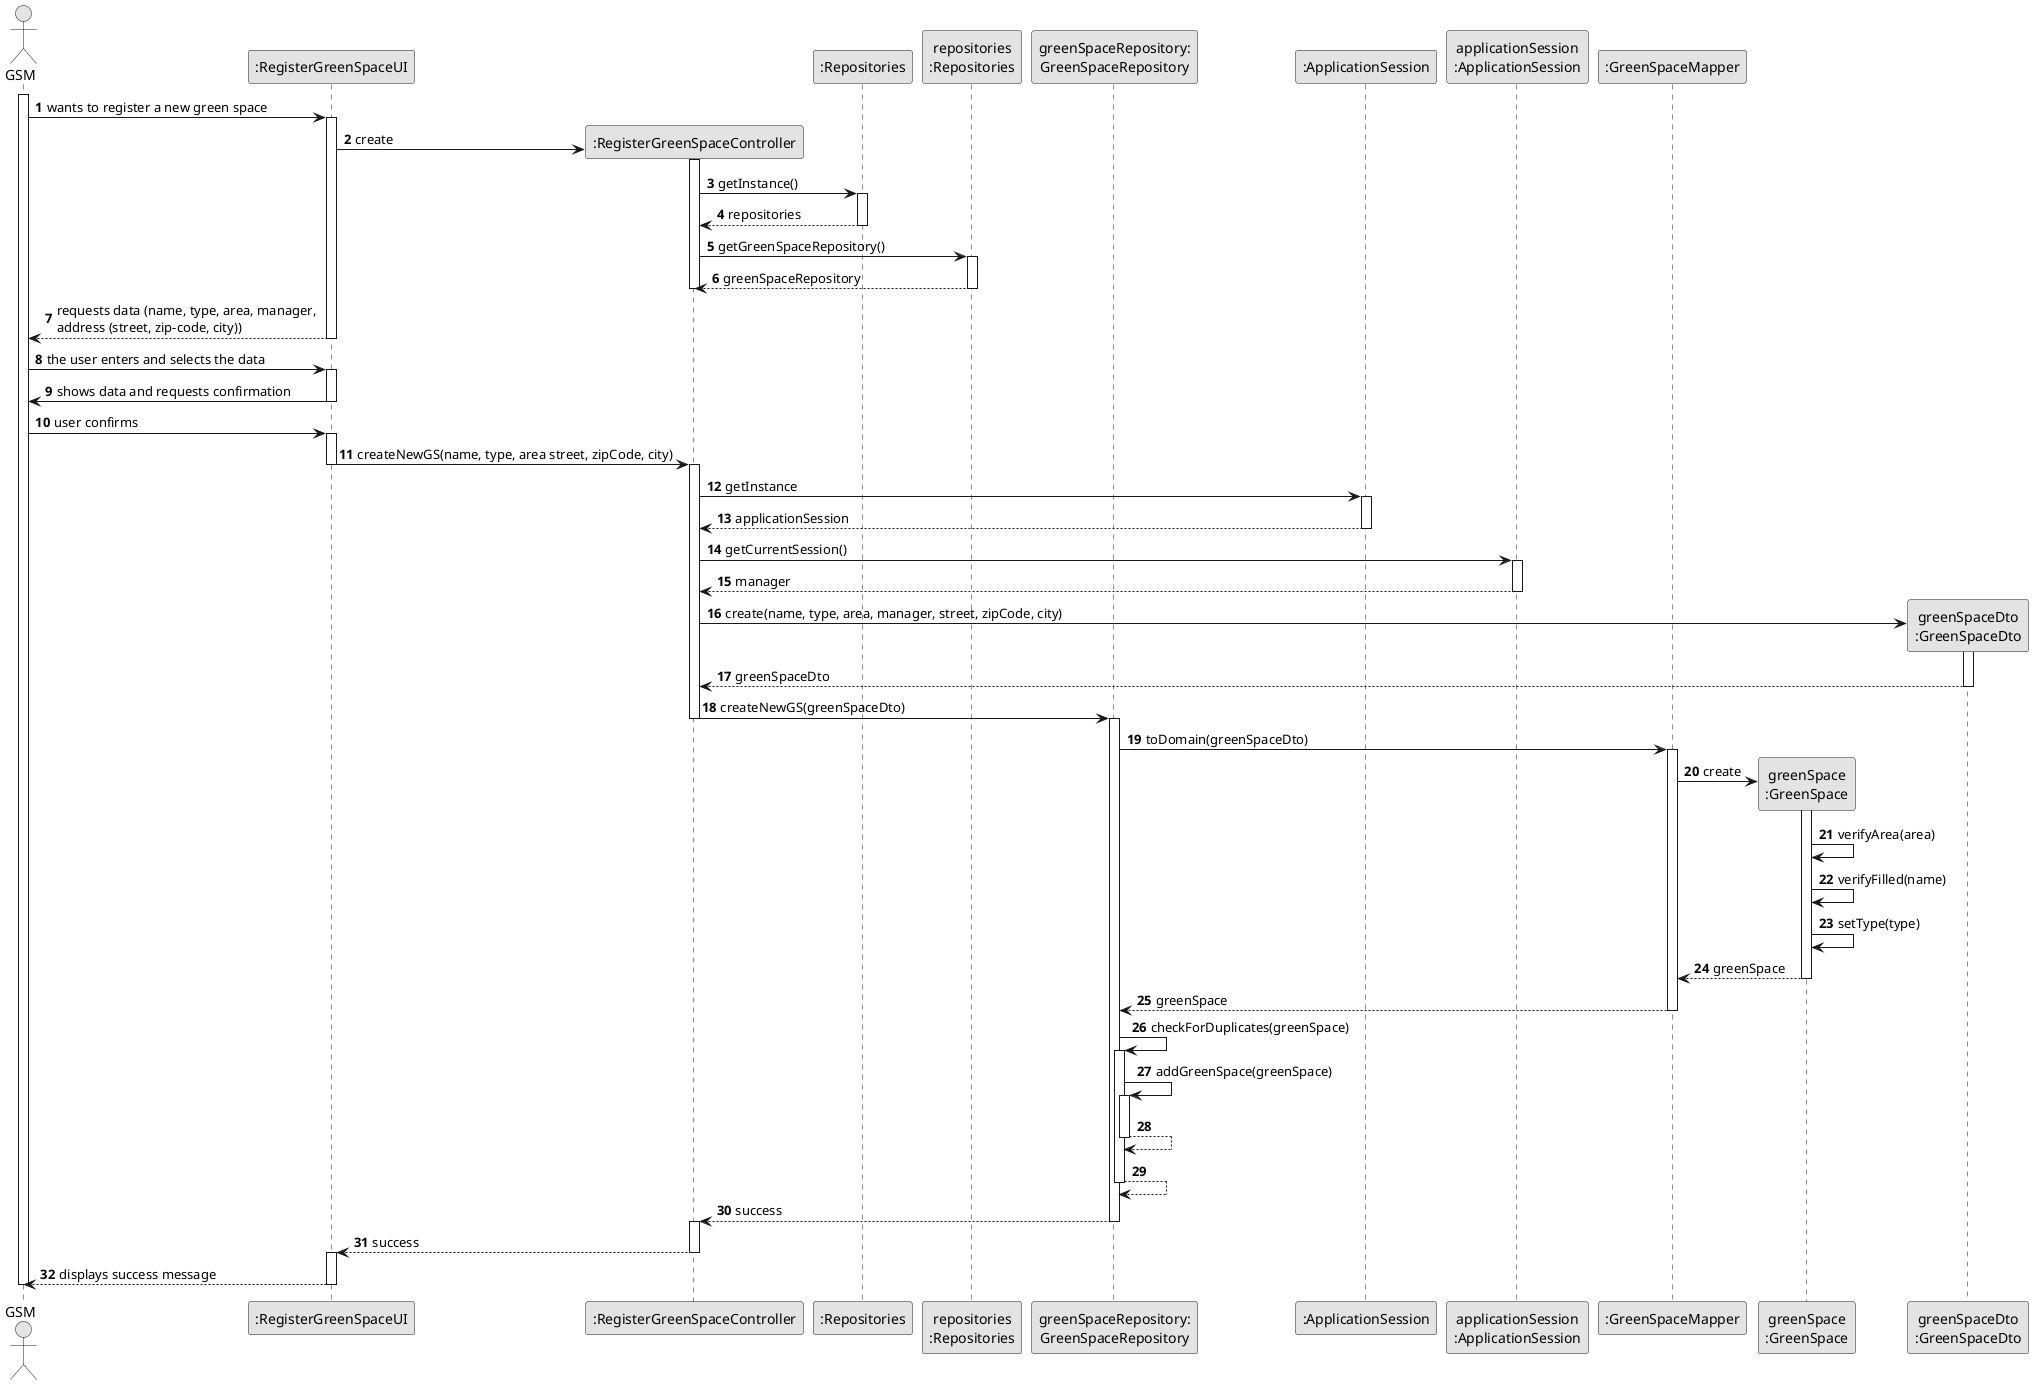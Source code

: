 
@startuml
skinparam monochrome true
skinparam packageStyle rectangle
skinparam shadowing false

'title System Sequence Diagram (SSD) - US020

autonumber

actor "GSM" as GSM
participant ":RegisterGreenSpaceUI" as UI
participant ":RegisterGreenSpaceController" as CTRL
participant ":Repositories" as RepositorySingleton
participant "repositories\n:Repositories" as PLAT
participant "greenSpaceRepository:\nGreenSpaceRepository" as gsrepo
participant ":ApplicationSession" as ApplicationSession
participant "applicationSession\n:ApplicationSession" as applicationSession1
participant ":GreenSpaceMapper" as GSMP
participant "greenSpace\n:GreenSpace" as GS
participant "greenSpaceDto\n:GreenSpaceDto" as DTO

activate GSM

    GSM -> UI : wants to register a new green space
    activate UI

        UI -> CTRL** : create
activate CTRL
CTRL -> RepositorySingleton : getInstance()
activate RepositorySingleton
RepositorySingleton --> CTRL : repositories
deactivate RepositorySingleton
CTRL -> PLAT : getGreenSpaceRepository()
activate PLAT
PLAT -->  CTRL: greenSpaceRepository
deactivate PLAT
deactivate CTRL
        UI --> GSM : requests data (name, type, area, manager, \naddress (street, zip-code, city))
        deactivate UI
GSM -> UI : the user enters and selects the data
activate UI
UI-> GSM : shows data and requests confirmation
deactivate UI
GSM -> UI: user confirms
activate UI

UI -> CTRL : createNewGS(name, type, area street, zipCode, city)
deactivate UI
activate CTRL
CTRL -> ApplicationSession : getInstance
activate ApplicationSession
ApplicationSession --> CTRL : applicationSession
deactivate ApplicationSession
CTRL -> applicationSession1 : getCurrentSession()
activate applicationSession1
applicationSession1 --> CTRL : manager
deactivate applicationSession1

CTRL->DTO** : create(name, type, area, manager, street, zipCode, city)
activate DTO
DTO --> CTRL : greenSpaceDto
deactivate DTO
CTRL -> gsrepo : createNewGS(greenSpaceDto)
deactivate CTRL
activate gsrepo
gsrepo -> GSMP : toDomain(greenSpaceDto)
activate GSMP

GSMP -> GS** : create

activate GS
GS->GS : verifyArea(area)
GS->GS : verifyFilled(name)
GS->GS : setType(type)


GS --> GSMP : greenSpace
deactivate GS
GSMP --> gsrepo : greenSpace
deactivate GSMP
gsrepo -> gsrepo : checkForDuplicates(greenSpace)
activate gsrepo
gsrepo -> gsrepo : addGreenSpace(greenSpace)
activate gsrepo
gsrepo-->gsrepo
deactivate gsrepo
gsrepo-->gsrepo
deactivate gsrepo
gsrepo --> CTRL : success
deactivate gsrepo
activate CTRL
CTRL --> UI : success
deactivate CTRL
activate UI
UI-->GSM:displays success message
deactivate UI
deactivate GSM

@enduml
